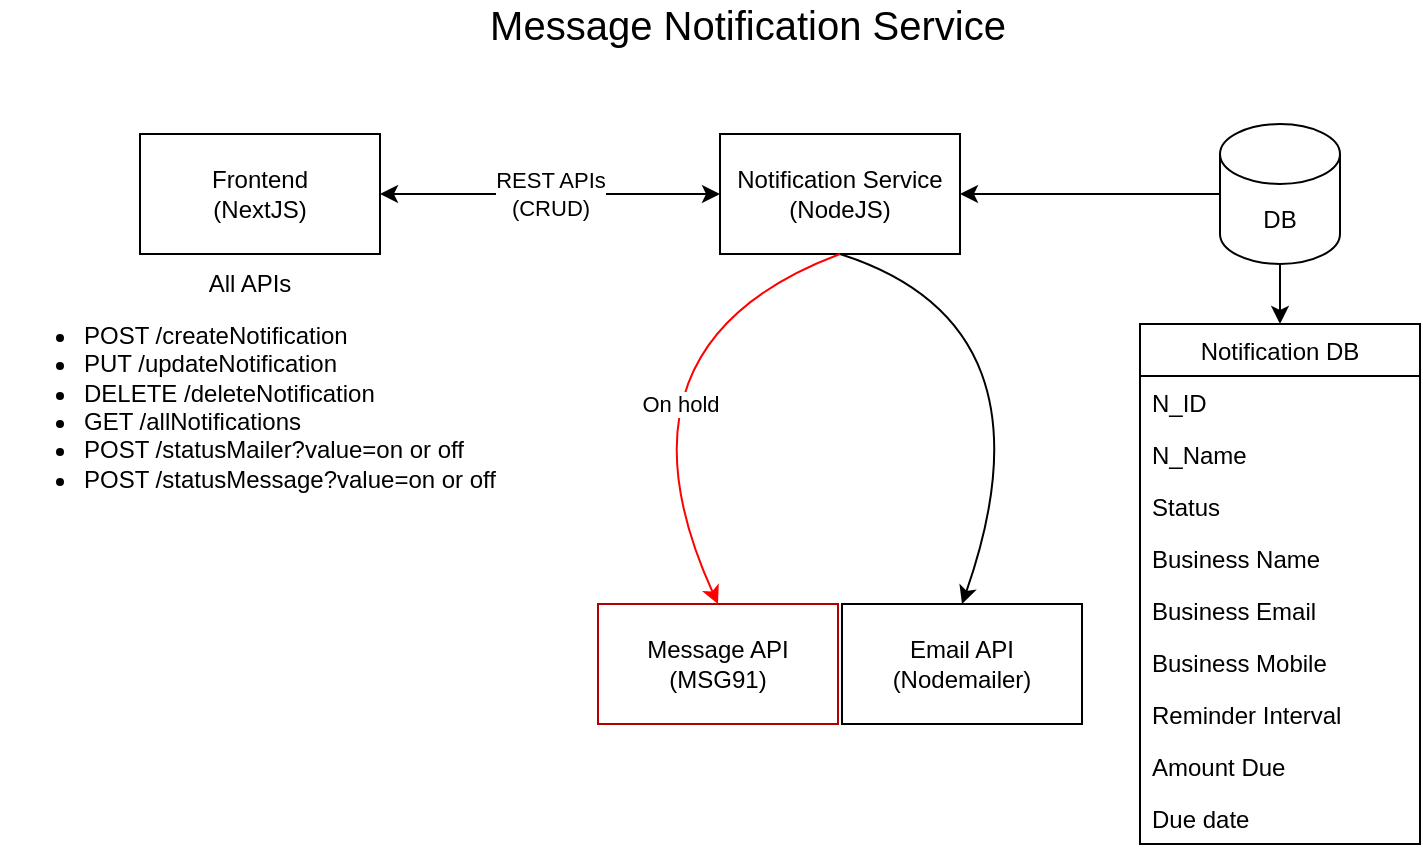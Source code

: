 <mxfile version="14.8.2" type="github">
  <diagram id="ClTNFUKvuvf2w0NLNEgt" name="Page-1">
    <mxGraphModel dx="988" dy="643" grid="1" gridSize="10" guides="1" tooltips="1" connect="1" arrows="1" fold="1" page="1" pageScale="1" pageWidth="827" pageHeight="1169" math="0" shadow="0">
      <root>
        <mxCell id="0" />
        <mxCell id="1" parent="0" />
        <mxCell id="ZArnUsJLgNc-e0AQraZ6-2" value="Notification DB" style="swimlane;fontStyle=0;childLayout=stackLayout;horizontal=1;startSize=26;horizontalStack=0;resizeParent=1;resizeParentMax=0;resizeLast=0;collapsible=1;marginBottom=0;gradientColor=none;" vertex="1" parent="1">
          <mxGeometry x="610" y="190" width="140" height="260" as="geometry">
            <mxRectangle x="460" y="300" width="110" height="26" as="alternateBounds" />
          </mxGeometry>
        </mxCell>
        <mxCell id="ZArnUsJLgNc-e0AQraZ6-3" value="N_ID" style="text;strokeColor=none;fillColor=none;align=left;verticalAlign=top;spacingLeft=4;spacingRight=4;overflow=hidden;rotatable=0;points=[[0,0.5],[1,0.5]];portConstraint=eastwest;" vertex="1" parent="ZArnUsJLgNc-e0AQraZ6-2">
          <mxGeometry y="26" width="140" height="26" as="geometry" />
        </mxCell>
        <mxCell id="ZArnUsJLgNc-e0AQraZ6-5" value="N_Name&#xa;" style="text;strokeColor=none;fillColor=none;align=left;verticalAlign=top;spacingLeft=4;spacingRight=4;overflow=hidden;rotatable=0;points=[[0,0.5],[1,0.5]];portConstraint=eastwest;rounded=0;" vertex="1" parent="ZArnUsJLgNc-e0AQraZ6-2">
          <mxGeometry y="52" width="140" height="26" as="geometry" />
        </mxCell>
        <mxCell id="ZArnUsJLgNc-e0AQraZ6-16" value="Status" style="text;strokeColor=none;fillColor=none;align=left;verticalAlign=top;spacingLeft=4;spacingRight=4;overflow=hidden;rotatable=0;points=[[0,0.5],[1,0.5]];portConstraint=eastwest;rounded=0;" vertex="1" parent="ZArnUsJLgNc-e0AQraZ6-2">
          <mxGeometry y="78" width="140" height="26" as="geometry" />
        </mxCell>
        <mxCell id="ZArnUsJLgNc-e0AQraZ6-7" value="Business Name" style="text;strokeColor=none;fillColor=none;align=left;verticalAlign=top;spacingLeft=4;spacingRight=4;overflow=hidden;rotatable=0;points=[[0,0.5],[1,0.5]];portConstraint=eastwest;" vertex="1" parent="ZArnUsJLgNc-e0AQraZ6-2">
          <mxGeometry y="104" width="140" height="26" as="geometry" />
        </mxCell>
        <mxCell id="ZArnUsJLgNc-e0AQraZ6-8" value="Business Email" style="text;strokeColor=none;fillColor=none;align=left;verticalAlign=top;spacingLeft=4;spacingRight=4;overflow=hidden;rotatable=0;points=[[0,0.5],[1,0.5]];portConstraint=eastwest;" vertex="1" parent="ZArnUsJLgNc-e0AQraZ6-2">
          <mxGeometry y="130" width="140" height="26" as="geometry" />
        </mxCell>
        <mxCell id="ZArnUsJLgNc-e0AQraZ6-9" value="Business Mobile" style="text;strokeColor=none;fillColor=none;align=left;verticalAlign=top;spacingLeft=4;spacingRight=4;overflow=hidden;rotatable=0;points=[[0,0.5],[1,0.5]];portConstraint=eastwest;" vertex="1" parent="ZArnUsJLgNc-e0AQraZ6-2">
          <mxGeometry y="156" width="140" height="26" as="geometry" />
        </mxCell>
        <mxCell id="ZArnUsJLgNc-e0AQraZ6-10" value="Reminder Interval" style="text;strokeColor=none;fillColor=none;align=left;verticalAlign=top;spacingLeft=4;spacingRight=4;overflow=hidden;rotatable=0;points=[[0,0.5],[1,0.5]];portConstraint=eastwest;" vertex="1" parent="ZArnUsJLgNc-e0AQraZ6-2">
          <mxGeometry y="182" width="140" height="26" as="geometry" />
        </mxCell>
        <mxCell id="ZArnUsJLgNc-e0AQraZ6-11" value="Amount Due" style="text;strokeColor=none;fillColor=none;align=left;verticalAlign=top;spacingLeft=4;spacingRight=4;overflow=hidden;rotatable=0;points=[[0,0.5],[1,0.5]];portConstraint=eastwest;" vertex="1" parent="ZArnUsJLgNc-e0AQraZ6-2">
          <mxGeometry y="208" width="140" height="26" as="geometry" />
        </mxCell>
        <mxCell id="ZArnUsJLgNc-e0AQraZ6-12" value="Due date" style="text;strokeColor=none;fillColor=none;align=left;verticalAlign=top;spacingLeft=4;spacingRight=4;overflow=hidden;rotatable=0;points=[[0,0.5],[1,0.5]];portConstraint=eastwest;" vertex="1" parent="ZArnUsJLgNc-e0AQraZ6-2">
          <mxGeometry y="234" width="140" height="26" as="geometry" />
        </mxCell>
        <mxCell id="ZArnUsJLgNc-e0AQraZ6-15" style="edgeStyle=orthogonalEdgeStyle;rounded=0;orthogonalLoop=1;jettySize=auto;html=1;entryX=0.5;entryY=0;entryDx=0;entryDy=0;" edge="1" parent="1" source="ZArnUsJLgNc-e0AQraZ6-13" target="ZArnUsJLgNc-e0AQraZ6-2">
          <mxGeometry relative="1" as="geometry" />
        </mxCell>
        <mxCell id="ZArnUsJLgNc-e0AQraZ6-18" style="edgeStyle=orthogonalEdgeStyle;rounded=0;orthogonalLoop=1;jettySize=auto;html=1;entryX=1;entryY=0.5;entryDx=0;entryDy=0;" edge="1" parent="1" source="ZArnUsJLgNc-e0AQraZ6-13" target="ZArnUsJLgNc-e0AQraZ6-17">
          <mxGeometry relative="1" as="geometry" />
        </mxCell>
        <mxCell id="ZArnUsJLgNc-e0AQraZ6-13" value="DB" style="shape=cylinder3;whiteSpace=wrap;html=1;boundedLbl=1;backgroundOutline=1;size=15;rounded=0;gradientColor=none;" vertex="1" parent="1">
          <mxGeometry x="650" y="90" width="60" height="70" as="geometry" />
        </mxCell>
        <mxCell id="ZArnUsJLgNc-e0AQraZ6-17" value="Notification Service&lt;br&gt;(NodeJS)" style="rounded=0;whiteSpace=wrap;html=1;gradientColor=none;" vertex="1" parent="1">
          <mxGeometry x="400" y="95" width="120" height="60" as="geometry" />
        </mxCell>
        <mxCell id="ZArnUsJLgNc-e0AQraZ6-19" value="&lt;font color=&quot;#000000&quot;&gt;Message API&lt;br&gt;(MSG91)&lt;/font&gt;" style="rounded=0;whiteSpace=wrap;html=1;strokeColor=#B20000;fontColor=#ffffff;fillColor=none;" vertex="1" parent="1">
          <mxGeometry x="339" y="330" width="120" height="60" as="geometry" />
        </mxCell>
        <mxCell id="ZArnUsJLgNc-e0AQraZ6-20" value="Email API&lt;br&gt;(Nodemailer)" style="rounded=0;whiteSpace=wrap;html=1;gradientColor=none;" vertex="1" parent="1">
          <mxGeometry x="461" y="330" width="120" height="60" as="geometry" />
        </mxCell>
        <mxCell id="ZArnUsJLgNc-e0AQraZ6-21" value="" style="curved=1;endArrow=classic;html=1;exitX=0.5;exitY=1;exitDx=0;exitDy=0;entryX=0.5;entryY=0;entryDx=0;entryDy=0;fillColor=#e51400;strokeColor=#FF0000;" edge="1" parent="1" source="ZArnUsJLgNc-e0AQraZ6-17" target="ZArnUsJLgNc-e0AQraZ6-19">
          <mxGeometry width="50" height="50" relative="1" as="geometry">
            <mxPoint x="400" y="250" as="sourcePoint" />
            <mxPoint x="450" y="200" as="targetPoint" />
            <Array as="points">
              <mxPoint x="340" y="200" />
            </Array>
          </mxGeometry>
        </mxCell>
        <mxCell id="ZArnUsJLgNc-e0AQraZ6-25" value="On hold" style="edgeLabel;html=1;align=center;verticalAlign=middle;resizable=0;points=[];" vertex="1" connectable="0" parent="ZArnUsJLgNc-e0AQraZ6-21">
          <mxGeometry x="-0.077" y="14" relative="1" as="geometry">
            <mxPoint x="32" y="18" as="offset" />
          </mxGeometry>
        </mxCell>
        <mxCell id="ZArnUsJLgNc-e0AQraZ6-22" value="" style="curved=1;endArrow=classic;html=1;entryX=0.5;entryY=0;entryDx=0;entryDy=0;exitX=0.5;exitY=1;exitDx=0;exitDy=0;" edge="1" parent="1" source="ZArnUsJLgNc-e0AQraZ6-17" target="ZArnUsJLgNc-e0AQraZ6-20">
          <mxGeometry width="50" height="50" relative="1" as="geometry">
            <mxPoint x="430" y="160" as="sourcePoint" />
            <mxPoint x="330" y="290" as="targetPoint" />
            <Array as="points">
              <mxPoint x="570" y="190" />
            </Array>
          </mxGeometry>
        </mxCell>
        <mxCell id="ZArnUsJLgNc-e0AQraZ6-23" value="Frontend&lt;br&gt;(NextJS)" style="rounded=0;whiteSpace=wrap;html=1;gradientColor=none;" vertex="1" parent="1">
          <mxGeometry x="110" y="95" width="120" height="60" as="geometry" />
        </mxCell>
        <mxCell id="ZArnUsJLgNc-e0AQraZ6-24" value="REST APIs&lt;br&gt;(CRUD)" style="endArrow=classic;startArrow=classic;html=1;exitX=1;exitY=0.5;exitDx=0;exitDy=0;" edge="1" parent="1" source="ZArnUsJLgNc-e0AQraZ6-23" target="ZArnUsJLgNc-e0AQraZ6-17">
          <mxGeometry width="50" height="50" relative="1" as="geometry">
            <mxPoint x="350" y="270" as="sourcePoint" />
            <mxPoint x="400" y="220" as="targetPoint" />
          </mxGeometry>
        </mxCell>
        <mxCell id="ZArnUsJLgNc-e0AQraZ6-26" value="&lt;div style=&quot;text-align: center&quot;&gt;All APIs&lt;/div&gt;&lt;ul&gt;&lt;li&gt;POST /createNotification&lt;/li&gt;&lt;li&gt;PUT /updateNotification&lt;/li&gt;&lt;li&gt;DELETE /deleteNotification&lt;/li&gt;&lt;li&gt;GET /allNotifications&lt;/li&gt;&lt;li&gt;POST /statusMailer?value=on or off&lt;/li&gt;&lt;li&gt;POST /statusMessage?value=on or off&lt;/li&gt;&lt;/ul&gt;" style="text;strokeColor=none;fillColor=none;html=1;whiteSpace=wrap;verticalAlign=middle;overflow=hidden;rounded=0;spacing=2;" vertex="1" parent="1">
          <mxGeometry x="40" y="160" width="260" height="120" as="geometry" />
        </mxCell>
        <mxCell id="ZArnUsJLgNc-e0AQraZ6-27" value="&lt;font style=&quot;font-size: 20px&quot;&gt;Message Notification Service&lt;/font&gt;" style="text;html=1;strokeColor=none;fillColor=none;align=center;verticalAlign=middle;whiteSpace=wrap;rounded=0;" vertex="1" parent="1">
          <mxGeometry x="276" y="30" width="276" height="20" as="geometry" />
        </mxCell>
      </root>
    </mxGraphModel>
  </diagram>
</mxfile>
